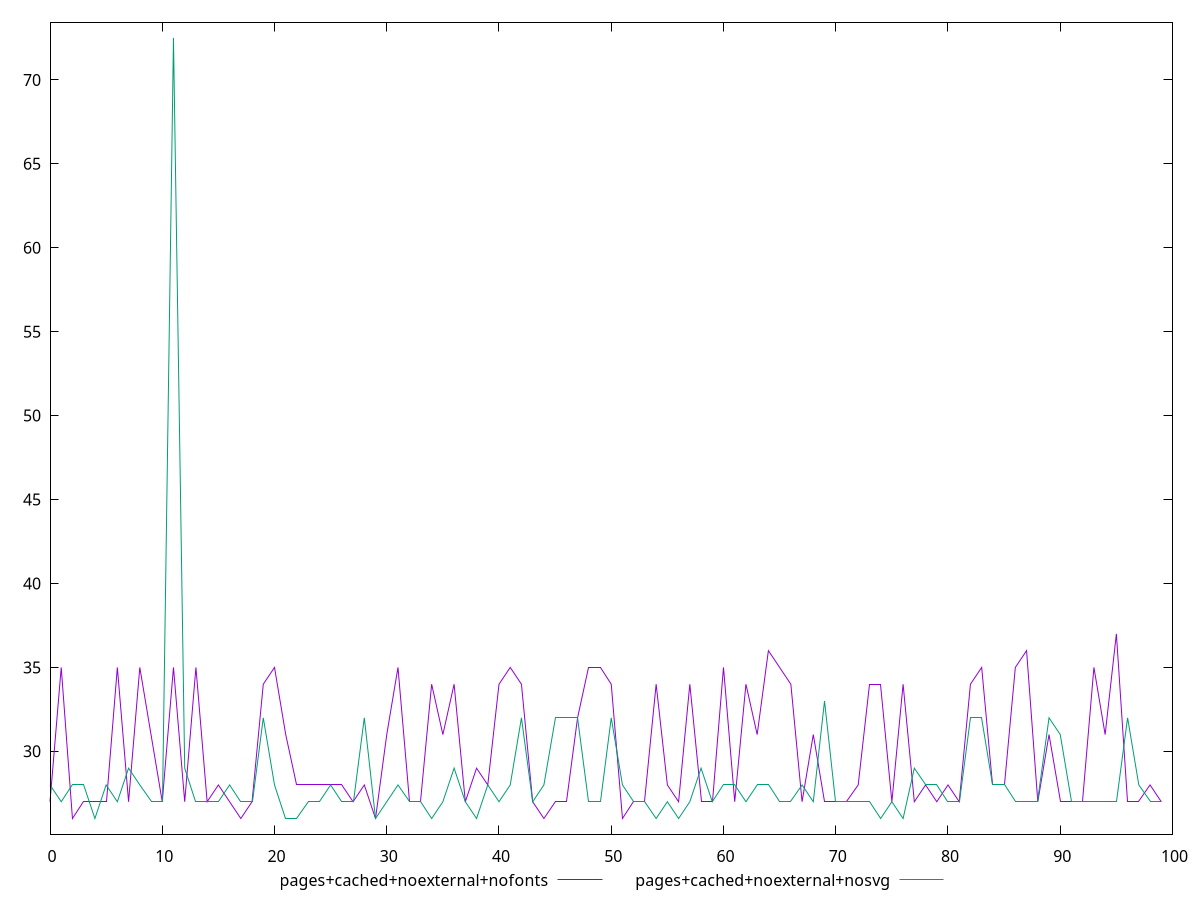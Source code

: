reset
set terminal svg size 640, 500
set output "reprap/max-potential-fid/comparison/line/6_vs_7.svg"

$pagesCachedNoexternalNofonts <<EOF
0 27
1 35
2 26
3 27
4 27
5 27
6 35
7 27
8 35
9 31
10 27
11 35
12 27
13 35
14 27
15 28
16 27
17 26
18 27
19 34
20 35
21 31
22 28
23 28
24 28
25 28
26 28
27 27
28 28
29 26
30 31
31 35
32 27
33 27
34 34
35 31
36 34
37 27
38 29
39 28
40 34
41 35
42 34
43 27
44 26
45 27
46 27
47 32
48 35
49 35
50 34
51 26
52 27
53 27
54 34
55 28
56 27
57 34
58 27
59 27
60 35
61 27
62 34
63 31
64 36
65 35
66 34
67 27
68 31
69 27
70 27
71 27
72 28
73 34
74 34
75 27
76 34
77 27
78 28
79 27
80 28
81 27
82 34
83 35
84 28
85 28
86 35
87 36
88 27
89 31
90 27
91 27
92 27
93 35
94 31
95 37
96 27
97 27
98 28
99 27
EOF

$pagesCachedNoexternalNosvg <<EOF
0 28
1 27
2 28
3 28
4 26
5 28
6 27
7 29
8 28
9 27
10 27
11 72.5
12 29
13 27
14 27
15 27
16 28
17 27
18 27
19 32
20 28
21 26
22 26
23 27
24 27
25 28
26 27
27 27
28 32
29 26
30 27
31 28
32 27
33 27
34 26
35 27
36 29
37 27
38 26
39 28
40 27
41 28
42 32
43 27
44 28
45 32
46 32
47 32
48 27
49 27
50 32
51 28
52 27
53 27
54 26
55 27
56 26
57 27
58 29
59 27
60 28
61 28
62 27
63 28
64 28
65 27
66 27
67 28
68 27
69 33
70 27
71 27
72 27
73 27
74 26
75 27
76 26
77 29
78 28
79 28
80 27
81 27
82 32
83 32
84 28
85 28
86 27
87 27
88 27
89 32
90 31
91 27
92 27
93 27
94 27
95 27
96 32
97 28
98 27
99 27
EOF

set key outside below
set yrange [25.07:73.43]

plot \
  $pagesCachedNoexternalNofonts title "pages+cached+noexternal+nofonts" with line, \
  $pagesCachedNoexternalNosvg title "pages+cached+noexternal+nosvg" with line, \


reset